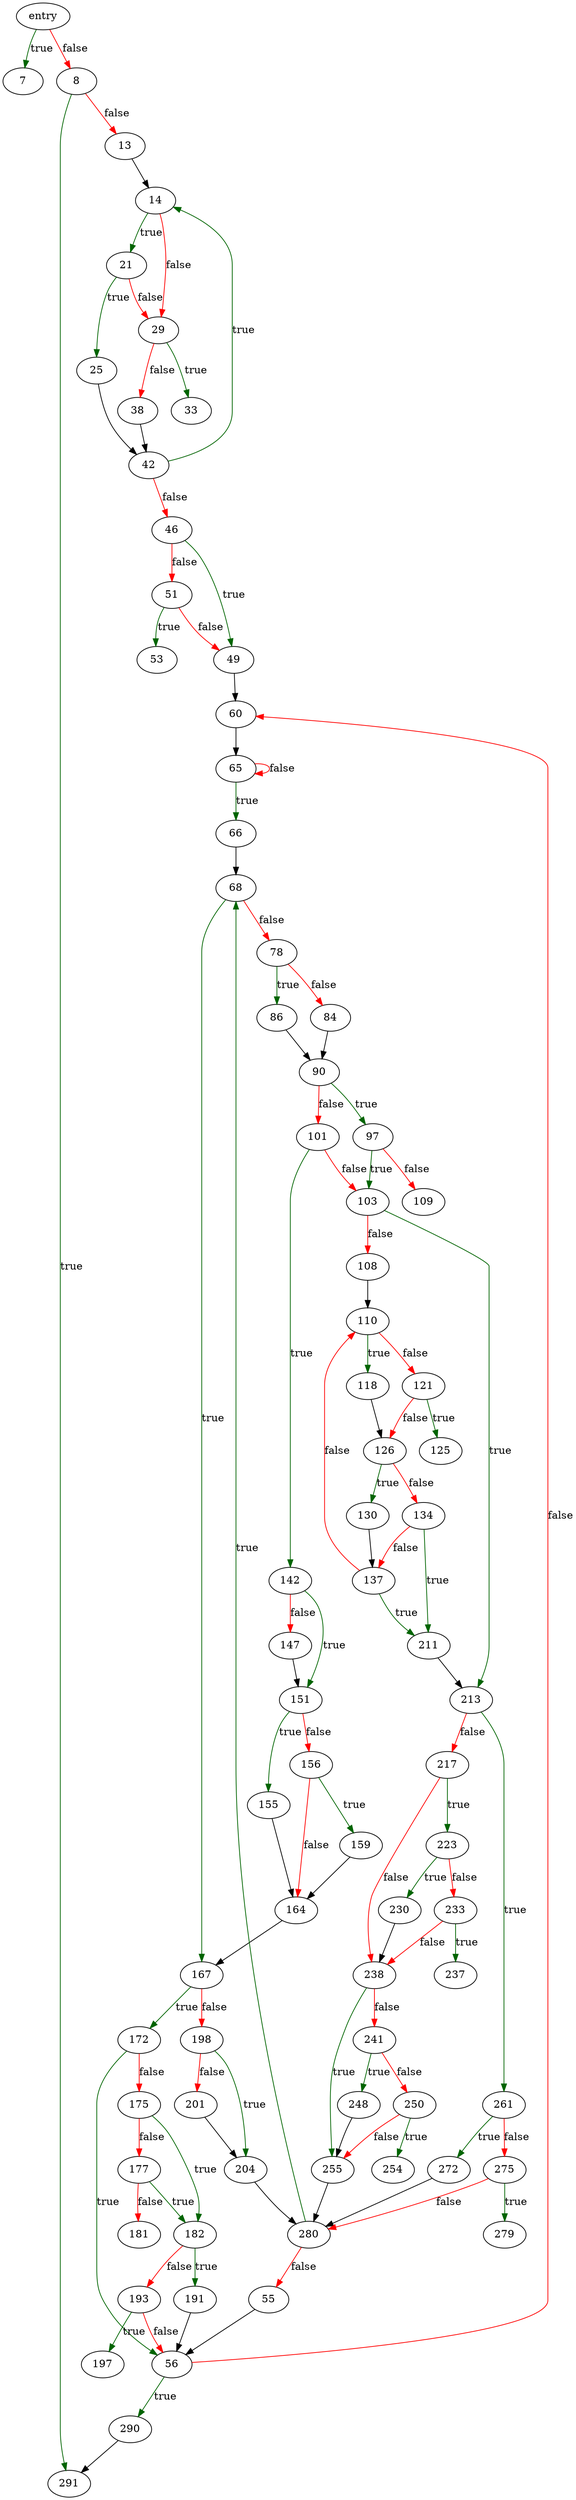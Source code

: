 digraph "paste_parallel" {
	// Node definitions.
	2 [label=entry];
	7;
	8;
	13;
	14;
	21;
	25;
	29;
	33;
	38;
	42;
	46;
	49;
	51;
	53;
	55;
	56;
	60;
	65;
	66;
	68;
	78;
	84;
	86;
	90;
	97;
	101;
	103;
	108;
	109;
	110;
	118;
	121;
	125;
	126;
	130;
	134;
	137;
	142;
	147;
	151;
	155;
	156;
	159;
	164;
	167;
	172;
	175;
	177;
	181;
	182;
	191;
	193;
	197;
	198;
	201;
	204;
	211;
	213;
	217;
	223;
	230;
	233;
	237;
	238;
	241;
	248;
	250;
	254;
	255;
	261;
	272;
	275;
	279;
	280;
	290;
	291;

	// Edge definitions.
	2 -> 7 [
		color=darkgreen
		label=true
	];
	2 -> 8 [
		color=red
		label=false
	];
	8 -> 13 [
		color=red
		label=false
	];
	8 -> 291 [
		color=darkgreen
		label=true
	];
	13 -> 14;
	14 -> 21 [
		color=darkgreen
		label=true
	];
	14 -> 29 [
		color=red
		label=false
	];
	21 -> 25 [
		color=darkgreen
		label=true
	];
	21 -> 29 [
		color=red
		label=false
	];
	25 -> 42;
	29 -> 33 [
		color=darkgreen
		label=true
	];
	29 -> 38 [
		color=red
		label=false
	];
	38 -> 42;
	42 -> 14 [
		color=darkgreen
		label=true
	];
	42 -> 46 [
		color=red
		label=false
	];
	46 -> 49 [
		color=darkgreen
		label=true
	];
	46 -> 51 [
		color=red
		label=false
	];
	49 -> 60;
	51 -> 49 [
		color=red
		label=false
	];
	51 -> 53 [
		color=darkgreen
		label=true
	];
	55 -> 56;
	56 -> 60 [
		color=red
		label=false
	];
	56 -> 290 [
		color=darkgreen
		label=true
	];
	60 -> 65;
	65 -> 65 [
		color=red
		label=false
	];
	65 -> 66 [
		color=darkgreen
		label=true
	];
	66 -> 68;
	68 -> 78 [
		color=red
		label=false
	];
	68 -> 167 [
		color=darkgreen
		label=true
	];
	78 -> 84 [
		color=red
		label=false
	];
	78 -> 86 [
		color=darkgreen
		label=true
	];
	84 -> 90;
	86 -> 90;
	90 -> 97 [
		color=darkgreen
		label=true
	];
	90 -> 101 [
		color=red
		label=false
	];
	97 -> 103 [
		color=darkgreen
		label=true
	];
	97 -> 109 [
		color=red
		label=false
	];
	101 -> 103 [
		color=red
		label=false
	];
	101 -> 142 [
		color=darkgreen
		label=true
	];
	103 -> 108 [
		color=red
		label=false
	];
	103 -> 213 [
		color=darkgreen
		label=true
	];
	108 -> 110;
	110 -> 118 [
		color=darkgreen
		label=true
	];
	110 -> 121 [
		color=red
		label=false
	];
	118 -> 126;
	121 -> 125 [
		color=darkgreen
		label=true
	];
	121 -> 126 [
		color=red
		label=false
	];
	126 -> 130 [
		color=darkgreen
		label=true
	];
	126 -> 134 [
		color=red
		label=false
	];
	130 -> 137;
	134 -> 137 [
		color=red
		label=false
	];
	134 -> 211 [
		color=darkgreen
		label=true
	];
	137 -> 110 [
		color=red
		label=false
	];
	137 -> 211 [
		color=darkgreen
		label=true
	];
	142 -> 147 [
		color=red
		label=false
	];
	142 -> 151 [
		color=darkgreen
		label=true
	];
	147 -> 151;
	151 -> 155 [
		color=darkgreen
		label=true
	];
	151 -> 156 [
		color=red
		label=false
	];
	155 -> 164;
	156 -> 159 [
		color=darkgreen
		label=true
	];
	156 -> 164 [
		color=red
		label=false
	];
	159 -> 164;
	164 -> 167;
	167 -> 172 [
		color=darkgreen
		label=true
	];
	167 -> 198 [
		color=red
		label=false
	];
	172 -> 56 [
		color=darkgreen
		label=true
	];
	172 -> 175 [
		color=red
		label=false
	];
	175 -> 177 [
		color=red
		label=false
	];
	175 -> 182 [
		color=darkgreen
		label=true
	];
	177 -> 181 [
		color=red
		label=false
	];
	177 -> 182 [
		color=darkgreen
		label=true
	];
	182 -> 191 [
		color=darkgreen
		label=true
	];
	182 -> 193 [
		color=red
		label=false
	];
	191 -> 56;
	193 -> 56 [
		color=red
		label=false
	];
	193 -> 197 [
		color=darkgreen
		label=true
	];
	198 -> 201 [
		color=red
		label=false
	];
	198 -> 204 [
		color=darkgreen
		label=true
	];
	201 -> 204;
	204 -> 280;
	211 -> 213;
	213 -> 217 [
		color=red
		label=false
	];
	213 -> 261 [
		color=darkgreen
		label=true
	];
	217 -> 223 [
		color=darkgreen
		label=true
	];
	217 -> 238 [
		color=red
		label=false
	];
	223 -> 230 [
		color=darkgreen
		label=true
	];
	223 -> 233 [
		color=red
		label=false
	];
	230 -> 238;
	233 -> 237 [
		color=darkgreen
		label=true
	];
	233 -> 238 [
		color=red
		label=false
	];
	238 -> 241 [
		color=red
		label=false
	];
	238 -> 255 [
		color=darkgreen
		label=true
	];
	241 -> 248 [
		color=darkgreen
		label=true
	];
	241 -> 250 [
		color=red
		label=false
	];
	248 -> 255;
	250 -> 254 [
		color=darkgreen
		label=true
	];
	250 -> 255 [
		color=red
		label=false
	];
	255 -> 280;
	261 -> 272 [
		color=darkgreen
		label=true
	];
	261 -> 275 [
		color=red
		label=false
	];
	272 -> 280;
	275 -> 279 [
		color=darkgreen
		label=true
	];
	275 -> 280 [
		color=red
		label=false
	];
	280 -> 55 [
		color=red
		label=false
	];
	280 -> 68 [
		color=darkgreen
		label=true
	];
	290 -> 291;
}